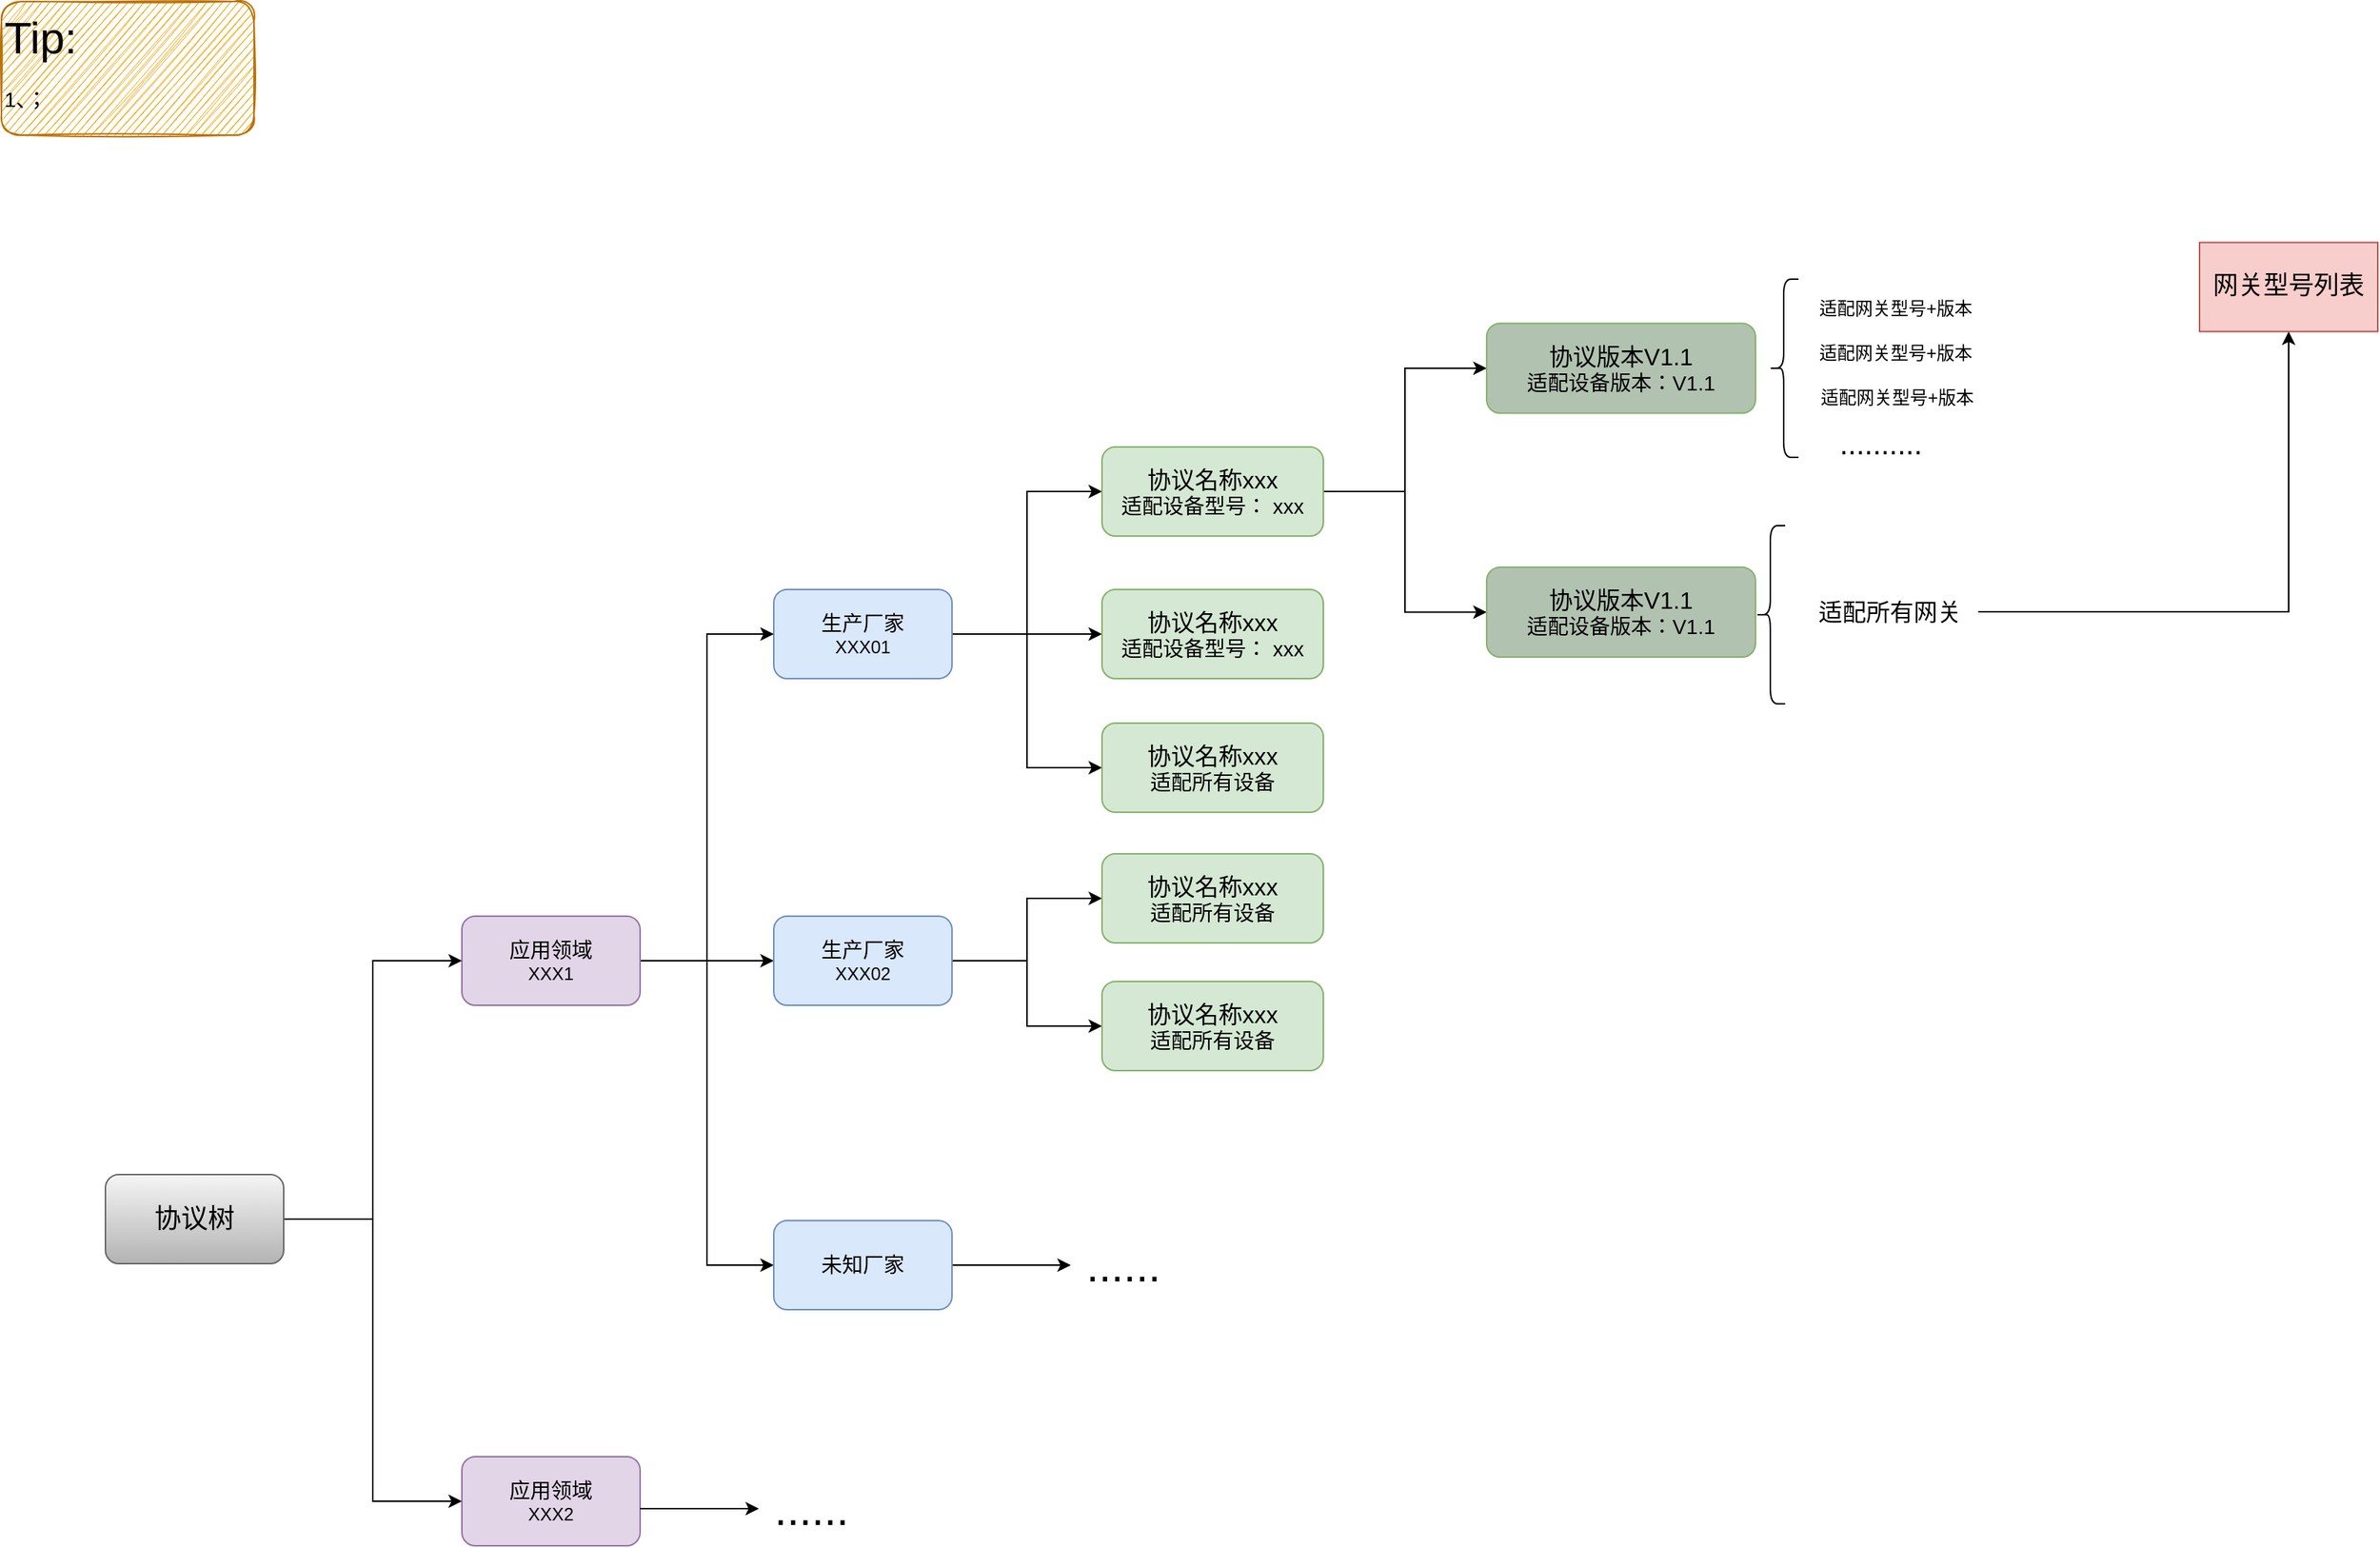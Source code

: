 <mxfile version="21.1.2" type="github">
  <diagram id="75FGShUzCQrUq0EQokse" name="第 1 页">
    <mxGraphModel dx="2876" dy="1126" grid="1" gridSize="10" guides="1" tooltips="1" connect="1" arrows="1" fold="1" page="1" pageScale="1" pageWidth="827" pageHeight="1169" math="0" shadow="0">
      <root>
        <mxCell id="0" />
        <mxCell id="1" parent="0" />
        <mxCell id="CHu2IBjWPz0jFUEwYMhh-9" style="edgeStyle=orthogonalEdgeStyle;rounded=0;orthogonalLoop=1;jettySize=auto;html=1;exitX=1;exitY=0.5;exitDx=0;exitDy=0;entryX=0;entryY=0.5;entryDx=0;entryDy=0;" parent="1" source="CHu2IBjWPz0jFUEwYMhh-2" target="CHu2IBjWPz0jFUEwYMhh-5" edge="1">
          <mxGeometry relative="1" as="geometry" />
        </mxCell>
        <mxCell id="CHu2IBjWPz0jFUEwYMhh-10" style="edgeStyle=orthogonalEdgeStyle;rounded=0;orthogonalLoop=1;jettySize=auto;html=1;exitX=1;exitY=0.5;exitDx=0;exitDy=0;entryX=0;entryY=0.5;entryDx=0;entryDy=0;" parent="1" source="CHu2IBjWPz0jFUEwYMhh-2" target="bPwozlSbLqAdv5jQfRyd-21" edge="1">
          <mxGeometry relative="1" as="geometry">
            <mxPoint x="690" y="436" as="targetPoint" />
          </mxGeometry>
        </mxCell>
        <mxCell id="CHu2IBjWPz0jFUEwYMhh-73" style="edgeStyle=orthogonalEdgeStyle;rounded=0;orthogonalLoop=1;jettySize=auto;html=1;exitX=1;exitY=0.5;exitDx=0;exitDy=0;fontSize=12;fontColor=#3333FF;entryX=0;entryY=0.5;entryDx=0;entryDy=0;" parent="1" source="CHu2IBjWPz0jFUEwYMhh-2" target="bPwozlSbLqAdv5jQfRyd-24" edge="1">
          <mxGeometry relative="1" as="geometry">
            <mxPoint x="691" y="520" as="targetPoint" />
          </mxGeometry>
        </mxCell>
        <mxCell id="CHu2IBjWPz0jFUEwYMhh-2" value="&lt;font style=&quot;font-size: 14px;&quot;&gt;生产厂家&lt;/font&gt;&lt;br&gt;XXX01" style="rounded=1;whiteSpace=wrap;html=1;fillColor=#dae8fc;strokeColor=#6c8ebf;" parent="1" vertex="1">
          <mxGeometry x="470" y="406" width="120" height="60" as="geometry" />
        </mxCell>
        <mxCell id="CHu2IBjWPz0jFUEwYMhh-12" style="edgeStyle=orthogonalEdgeStyle;rounded=0;orthogonalLoop=1;jettySize=auto;html=1;exitX=1;exitY=0.5;exitDx=0;exitDy=0;entryX=0;entryY=0.5;entryDx=0;entryDy=0;" parent="1" source="CHu2IBjWPz0jFUEwYMhh-3" target="CHu2IBjWPz0jFUEwYMhh-2" edge="1">
          <mxGeometry relative="1" as="geometry" />
        </mxCell>
        <mxCell id="CHu2IBjWPz0jFUEwYMhh-13" style="edgeStyle=orthogonalEdgeStyle;rounded=0;orthogonalLoop=1;jettySize=auto;html=1;exitX=1;exitY=0.5;exitDx=0;exitDy=0;entryX=0;entryY=0.5;entryDx=0;entryDy=0;" parent="1" source="CHu2IBjWPz0jFUEwYMhh-3" target="CHu2IBjWPz0jFUEwYMhh-4" edge="1">
          <mxGeometry relative="1" as="geometry" />
        </mxCell>
        <mxCell id="CHu2IBjWPz0jFUEwYMhh-22" style="edgeStyle=orthogonalEdgeStyle;rounded=0;orthogonalLoop=1;jettySize=auto;html=1;exitX=1;exitY=0.5;exitDx=0;exitDy=0;entryX=0;entryY=0.5;entryDx=0;entryDy=0;" parent="1" source="CHu2IBjWPz0jFUEwYMhh-3" target="CHu2IBjWPz0jFUEwYMhh-21" edge="1">
          <mxGeometry relative="1" as="geometry" />
        </mxCell>
        <mxCell id="CHu2IBjWPz0jFUEwYMhh-3" value="&lt;font style=&quot;font-size: 14px;&quot;&gt;应用领域&lt;/font&gt;&lt;br&gt;XXX1" style="rounded=1;whiteSpace=wrap;html=1;fillColor=#e1d5e7;strokeColor=#9673a6;" parent="1" vertex="1">
          <mxGeometry x="260" y="626" width="120" height="60" as="geometry" />
        </mxCell>
        <mxCell id="CHu2IBjWPz0jFUEwYMhh-18" style="edgeStyle=orthogonalEdgeStyle;rounded=0;orthogonalLoop=1;jettySize=auto;html=1;exitX=1;exitY=0.5;exitDx=0;exitDy=0;entryX=0;entryY=0.5;entryDx=0;entryDy=0;" parent="1" source="CHu2IBjWPz0jFUEwYMhh-4" target="bPwozlSbLqAdv5jQfRyd-23" edge="1">
          <mxGeometry relative="1" as="geometry">
            <mxPoint x="691" y="584" as="targetPoint" />
          </mxGeometry>
        </mxCell>
        <mxCell id="CHu2IBjWPz0jFUEwYMhh-20" style="edgeStyle=orthogonalEdgeStyle;rounded=0;orthogonalLoop=1;jettySize=auto;html=1;exitX=1;exitY=0.5;exitDx=0;exitDy=0;entryX=0;entryY=0.5;entryDx=0;entryDy=0;" parent="1" source="CHu2IBjWPz0jFUEwYMhh-4" target="bPwozlSbLqAdv5jQfRyd-22" edge="1">
          <mxGeometry relative="1" as="geometry">
            <mxPoint x="691" y="728" as="targetPoint" />
          </mxGeometry>
        </mxCell>
        <mxCell id="CHu2IBjWPz0jFUEwYMhh-4" value="&lt;font style=&quot;border-color: var(--border-color); font-size: 14px;&quot;&gt;生产厂家&lt;/font&gt;&lt;br style=&quot;border-color: var(--border-color);&quot;&gt;XXX02" style="rounded=1;whiteSpace=wrap;html=1;fillColor=#dae8fc;strokeColor=#6c8ebf;" parent="1" vertex="1">
          <mxGeometry x="470" y="626" width="120" height="60" as="geometry" />
        </mxCell>
        <mxCell id="CHu2IBjWPz0jFUEwYMhh-50" style="edgeStyle=orthogonalEdgeStyle;rounded=0;orthogonalLoop=1;jettySize=auto;html=1;exitX=1;exitY=0.5;exitDx=0;exitDy=0;entryX=0;entryY=0.5;entryDx=0;entryDy=0;fontSize=30;" parent="1" source="CHu2IBjWPz0jFUEwYMhh-5" target="CHu2IBjWPz0jFUEwYMhh-49" edge="1">
          <mxGeometry relative="1" as="geometry">
            <mxPoint x="920" y="367.2" as="sourcePoint" />
          </mxGeometry>
        </mxCell>
        <mxCell id="bPwozlSbLqAdv5jQfRyd-11" style="edgeStyle=orthogonalEdgeStyle;rounded=0;orthogonalLoop=1;jettySize=auto;html=1;exitX=1;exitY=0.5;exitDx=0;exitDy=0;entryX=0;entryY=0.5;entryDx=0;entryDy=0;" parent="1" source="CHu2IBjWPz0jFUEwYMhh-5" target="bPwozlSbLqAdv5jQfRyd-8" edge="1">
          <mxGeometry relative="1" as="geometry" />
        </mxCell>
        <mxCell id="CHu2IBjWPz0jFUEwYMhh-5" value="&lt;font style=&quot;&quot;&gt;&lt;font style=&quot;font-size: 16px;&quot;&gt;协议名称xxx&lt;/font&gt;&lt;br&gt;&lt;span style=&quot;font-size: 14px;&quot;&gt;适配设备型号：&amp;nbsp;&lt;/span&gt;&lt;font style=&quot;font-size: 14px;&quot;&gt;xxx&lt;/font&gt;&lt;br&gt;&lt;/font&gt;" style="rounded=1;whiteSpace=wrap;html=1;fillColor=#d5e8d4;strokeColor=#82b366;" parent="1" vertex="1">
          <mxGeometry x="691" y="310" width="149" height="60" as="geometry" />
        </mxCell>
        <mxCell id="CHu2IBjWPz0jFUEwYMhh-24" value="" style="edgeStyle=orthogonalEdgeStyle;rounded=0;orthogonalLoop=1;jettySize=auto;html=1;" parent="1" source="CHu2IBjWPz0jFUEwYMhh-21" edge="1">
          <mxGeometry relative="1" as="geometry">
            <mxPoint x="670" y="861" as="targetPoint" />
          </mxGeometry>
        </mxCell>
        <mxCell id="CHu2IBjWPz0jFUEwYMhh-21" value="&lt;span style=&quot;font-size: 14px;&quot;&gt;未知厂家&lt;/span&gt;" style="rounded=1;whiteSpace=wrap;html=1;fillColor=#dae8fc;strokeColor=#6c8ebf;" parent="1" vertex="1">
          <mxGeometry x="470" y="831" width="120" height="60" as="geometry" />
        </mxCell>
        <mxCell id="CHu2IBjWPz0jFUEwYMhh-26" value="......" style="text;html=1;align=center;verticalAlign=middle;resizable=0;points=[];autosize=1;strokeColor=none;fillColor=none;fontSize=30;" parent="1" vertex="1">
          <mxGeometry x="670" y="836" width="70" height="50" as="geometry" />
        </mxCell>
        <mxCell id="CHu2IBjWPz0jFUEwYMhh-49" value="&lt;font style=&quot;font-size: 16px;&quot;&gt;协议版本V1.1&lt;br&gt;&lt;/font&gt;&lt;font style=&quot;font-size: 14px;&quot;&gt;适配设备版本：V1.1&lt;/font&gt;" style="rounded=1;whiteSpace=wrap;html=1;fillColor=#B2C2B1;strokeColor=#82b366;" parent="1" vertex="1">
          <mxGeometry x="950" y="226.72" width="181" height="60.55" as="geometry" />
        </mxCell>
        <mxCell id="CHu2IBjWPz0jFUEwYMhh-56" value="Tip:&lt;br&gt;&lt;font style=&quot;font-size: 14px;&quot;&gt;1、；&lt;/font&gt;" style="text;html=1;strokeColor=#BD7000;fillColor=#f0a30a;align=left;verticalAlign=top;whiteSpace=wrap;rounded=1;fontSize=30;fontColor=#000000;sketch=1;shadow=0;glass=0;strokeWidth=1;" parent="1" vertex="1">
          <mxGeometry x="-50" y="10" width="170" height="90" as="geometry" />
        </mxCell>
        <mxCell id="CHu2IBjWPz0jFUEwYMhh-57" value="&lt;font style=&quot;font-size: 14px;&quot;&gt;应用领域&lt;/font&gt;&lt;br&gt;XXX2" style="rounded=1;whiteSpace=wrap;html=1;fillColor=#e1d5e7;strokeColor=#9673a6;" parent="1" vertex="1">
          <mxGeometry x="260" y="990" width="120" height="60" as="geometry" />
        </mxCell>
        <mxCell id="CHu2IBjWPz0jFUEwYMhh-59" style="edgeStyle=orthogonalEdgeStyle;rounded=0;orthogonalLoop=1;jettySize=auto;html=1;exitX=1;exitY=0.5;exitDx=0;exitDy=0;entryX=0;entryY=0.5;entryDx=0;entryDy=0;fontSize=14;" parent="1" source="CHu2IBjWPz0jFUEwYMhh-87" target="CHu2IBjWPz0jFUEwYMhh-3" edge="1">
          <mxGeometry relative="1" as="geometry">
            <mxPoint x="140" y="798" as="sourcePoint" />
          </mxGeometry>
        </mxCell>
        <mxCell id="CHu2IBjWPz0jFUEwYMhh-60" style="edgeStyle=orthogonalEdgeStyle;rounded=0;orthogonalLoop=1;jettySize=auto;html=1;exitX=1;exitY=0.5;exitDx=0;exitDy=0;entryX=0;entryY=0.5;entryDx=0;entryDy=0;fontSize=14;" parent="1" source="CHu2IBjWPz0jFUEwYMhh-87" target="CHu2IBjWPz0jFUEwYMhh-57" edge="1">
          <mxGeometry relative="1" as="geometry">
            <mxPoint x="140" y="798" as="sourcePoint" />
          </mxGeometry>
        </mxCell>
        <mxCell id="CHu2IBjWPz0jFUEwYMhh-69" value="" style="edgeStyle=orthogonalEdgeStyle;rounded=0;orthogonalLoop=1;jettySize=auto;html=1;" parent="1" edge="1">
          <mxGeometry relative="1" as="geometry">
            <mxPoint x="380" y="1025" as="sourcePoint" />
            <mxPoint x="460" y="1025" as="targetPoint" />
          </mxGeometry>
        </mxCell>
        <mxCell id="CHu2IBjWPz0jFUEwYMhh-70" value="......" style="text;html=1;align=center;verticalAlign=middle;resizable=0;points=[];autosize=1;strokeColor=none;fillColor=none;fontSize=30;" parent="1" vertex="1">
          <mxGeometry x="460" y="1000" width="70" height="50" as="geometry" />
        </mxCell>
        <mxCell id="CHu2IBjWPz0jFUEwYMhh-87" value="协议树" style="rounded=1;whiteSpace=wrap;html=1;shadow=0;glass=0;sketch=0;strokeWidth=1;fontSize=18;fillColor=#f5f5f5;gradientColor=#b3b3b3;strokeColor=#666666;" parent="1" vertex="1">
          <mxGeometry x="20" y="800" width="120" height="60" as="geometry" />
        </mxCell>
        <mxCell id="bPwozlSbLqAdv5jQfRyd-7" value="" style="shape=curlyBracket;whiteSpace=wrap;html=1;rounded=1;labelPosition=left;verticalLabelPosition=middle;align=right;verticalAlign=middle;" parent="1" vertex="1">
          <mxGeometry x="1140" y="197" width="20" height="120" as="geometry" />
        </mxCell>
        <mxCell id="bPwozlSbLqAdv5jQfRyd-8" value="&lt;font style=&quot;font-size: 16px;&quot;&gt;协议版本V1.1&lt;br&gt;&lt;/font&gt;&lt;font style=&quot;font-size: 14px;&quot;&gt;适配设备版本：V1.1&lt;/font&gt;" style="rounded=1;whiteSpace=wrap;html=1;fillColor=#B2C2B1;strokeColor=#82b366;" parent="1" vertex="1">
          <mxGeometry x="950" y="391" width="181" height="60.55" as="geometry" />
        </mxCell>
        <mxCell id="bPwozlSbLqAdv5jQfRyd-12" value="适配网关型号+版本" style="text;html=1;align=center;verticalAlign=middle;resizable=0;points=[];autosize=1;strokeColor=none;fillColor=none;" parent="1" vertex="1">
          <mxGeometry x="1160" y="202.28" width="130" height="30" as="geometry" />
        </mxCell>
        <mxCell id="bPwozlSbLqAdv5jQfRyd-15" value=".........." style="text;html=1;align=center;verticalAlign=middle;resizable=0;points=[];autosize=1;strokeColor=none;fillColor=none;strokeWidth=2;fontSize=20;" parent="1" vertex="1">
          <mxGeometry x="1175" y="287.27" width="80" height="40" as="geometry" />
        </mxCell>
        <mxCell id="bPwozlSbLqAdv5jQfRyd-16" value="" style="shape=curlyBracket;whiteSpace=wrap;html=1;rounded=1;labelPosition=left;verticalLabelPosition=middle;align=right;verticalAlign=middle;" parent="1" vertex="1">
          <mxGeometry x="1131" y="363" width="20" height="120" as="geometry" />
        </mxCell>
        <mxCell id="bPwozlSbLqAdv5jQfRyd-21" value="&lt;font style=&quot;&quot;&gt;&lt;font style=&quot;font-size: 16px;&quot;&gt;协议名称xxx&lt;/font&gt;&lt;br&gt;&lt;span style=&quot;font-size: 14px;&quot;&gt;适配设备型号：&amp;nbsp;&lt;/span&gt;&lt;font style=&quot;font-size: 14px;&quot;&gt;xxx&lt;/font&gt;&lt;br&gt;&lt;/font&gt;" style="rounded=1;whiteSpace=wrap;html=1;fillColor=#d5e8d4;strokeColor=#82b366;" parent="1" vertex="1">
          <mxGeometry x="691" y="406" width="149" height="60" as="geometry" />
        </mxCell>
        <mxCell id="bPwozlSbLqAdv5jQfRyd-22" value="&lt;font style=&quot;&quot;&gt;&lt;font style=&quot;font-size: 16px;&quot;&gt;协议名称xxx&lt;/font&gt;&lt;br&gt;&lt;font style=&quot;font-size: 14px;&quot;&gt;适配所有设备&lt;/font&gt;&lt;br&gt;&lt;/font&gt;" style="rounded=1;whiteSpace=wrap;html=1;fillColor=#d5e8d4;strokeColor=#82b366;" parent="1" vertex="1">
          <mxGeometry x="691" y="670" width="149" height="60" as="geometry" />
        </mxCell>
        <mxCell id="bPwozlSbLqAdv5jQfRyd-23" value="&lt;font style=&quot;&quot;&gt;&lt;font style=&quot;font-size: 16px;&quot;&gt;协议名称xxx&lt;/font&gt;&lt;br&gt;&lt;font style=&quot;font-size: 14px;&quot;&gt;适配所有设备&lt;/font&gt;&lt;br&gt;&lt;/font&gt;" style="rounded=1;whiteSpace=wrap;html=1;fillColor=#d5e8d4;strokeColor=#82b366;" parent="1" vertex="1">
          <mxGeometry x="691" y="584" width="149" height="60" as="geometry" />
        </mxCell>
        <mxCell id="bPwozlSbLqAdv5jQfRyd-24" value="&lt;font style=&quot;&quot;&gt;&lt;font style=&quot;font-size: 16px;&quot;&gt;协议名称xxx&lt;/font&gt;&lt;br&gt;&lt;span style=&quot;font-size: 14px;&quot;&gt;适配所有设备&lt;/span&gt;&lt;br&gt;&lt;/font&gt;" style="rounded=1;whiteSpace=wrap;html=1;fillColor=#d5e8d4;strokeColor=#82b366;" parent="1" vertex="1">
          <mxGeometry x="691" y="496" width="149" height="60" as="geometry" />
        </mxCell>
        <mxCell id="bPwozlSbLqAdv5jQfRyd-25" value="适配网关型号+版本" style="text;html=1;align=center;verticalAlign=middle;resizable=0;points=[];autosize=1;strokeColor=none;fillColor=none;" parent="1" vertex="1">
          <mxGeometry x="1160" y="232.28" width="130" height="30" as="geometry" />
        </mxCell>
        <mxCell id="bPwozlSbLqAdv5jQfRyd-26" value="适配网关型号+版本" style="text;html=1;align=center;verticalAlign=middle;resizable=0;points=[];autosize=1;strokeColor=none;fillColor=none;" parent="1" vertex="1">
          <mxGeometry x="1161" y="262.28" width="130" height="30" as="geometry" />
        </mxCell>
        <mxCell id="zqaRm1IkDXynIUUEjYWy-3" value="" style="edgeStyle=orthogonalEdgeStyle;rounded=0;orthogonalLoop=1;jettySize=auto;html=1;entryX=0.5;entryY=1;entryDx=0;entryDy=0;" edge="1" parent="1" source="bPwozlSbLqAdv5jQfRyd-31" target="zqaRm1IkDXynIUUEjYWy-1">
          <mxGeometry relative="1" as="geometry">
            <mxPoint x="1381" y="421" as="targetPoint" />
          </mxGeometry>
        </mxCell>
        <mxCell id="bPwozlSbLqAdv5jQfRyd-31" value="&lt;font style=&quot;font-size: 16px;&quot;&gt;适配所有网关&lt;/font&gt;" style="text;html=1;align=center;verticalAlign=middle;resizable=0;points=[];autosize=1;strokeColor=none;fillColor=none;" parent="1" vertex="1">
          <mxGeometry x="1161" y="406" width="120" height="30" as="geometry" />
        </mxCell>
        <mxCell id="zqaRm1IkDXynIUUEjYWy-1" value="&lt;font style=&quot;font-size: 17px;&quot;&gt;网关型号列表&lt;/font&gt;" style="rounded=0;whiteSpace=wrap;html=1;fillColor=#f8cecc;strokeColor=#b85450;" vertex="1" parent="1">
          <mxGeometry x="1430" y="172.28" width="120" height="60" as="geometry" />
        </mxCell>
      </root>
    </mxGraphModel>
  </diagram>
</mxfile>
